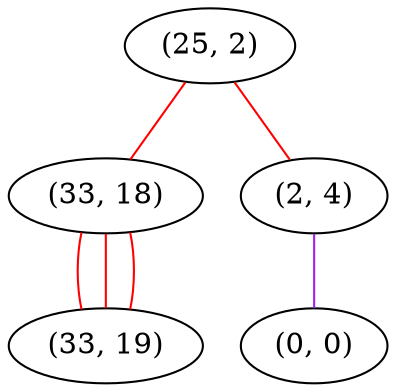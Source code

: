 graph "" {
"(25, 2)";
"(33, 18)";
"(33, 19)";
"(2, 4)";
"(0, 0)";
"(25, 2)" -- "(33, 18)"  [color=red, key=0, weight=1];
"(25, 2)" -- "(2, 4)"  [color=red, key=0, weight=1];
"(33, 18)" -- "(33, 19)"  [color=red, key=0, weight=1];
"(33, 18)" -- "(33, 19)"  [color=red, key=1, weight=1];
"(33, 18)" -- "(33, 19)"  [color=red, key=2, weight=1];
"(2, 4)" -- "(0, 0)"  [color=purple, key=0, weight=4];
}
